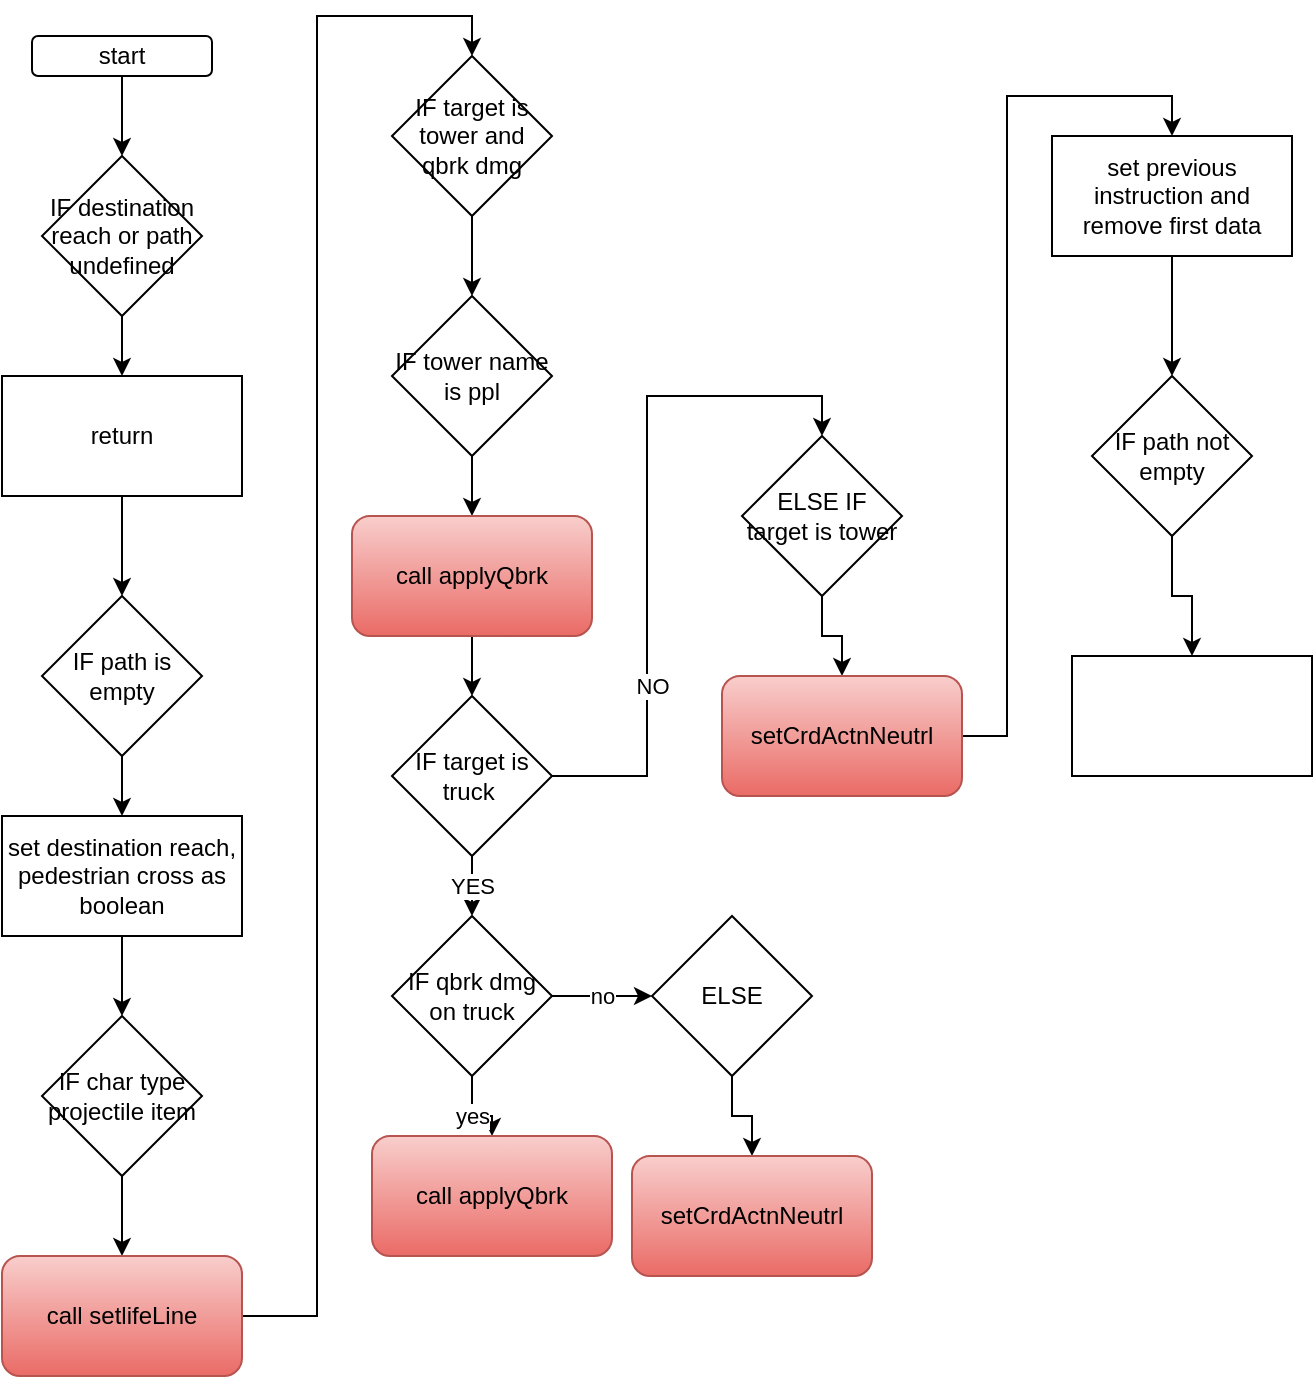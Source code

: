 <mxfile version="17.5.0" type="github">
  <diagram id="chV1Qz5ida8zbCcd0L86" name="Page-1">
    <mxGraphModel dx="1038" dy="579" grid="1" gridSize="10" guides="1" tooltips="1" connect="1" arrows="1" fold="1" page="1" pageScale="1" pageWidth="850" pageHeight="1100" math="0" shadow="0">
      <root>
        <mxCell id="0" />
        <mxCell id="1" parent="0" />
        <mxCell id="CWWnz-G8Me5Cu2oc-mr2-4" value="" style="edgeStyle=orthogonalEdgeStyle;rounded=0;orthogonalLoop=1;jettySize=auto;html=1;" edge="1" parent="1" source="CWWnz-G8Me5Cu2oc-mr2-1" target="CWWnz-G8Me5Cu2oc-mr2-2">
          <mxGeometry relative="1" as="geometry" />
        </mxCell>
        <mxCell id="CWWnz-G8Me5Cu2oc-mr2-1" value="start" style="rounded=1;whiteSpace=wrap;html=1;" vertex="1" parent="1">
          <mxGeometry x="80" y="30" width="90" height="20" as="geometry" />
        </mxCell>
        <mxCell id="CWWnz-G8Me5Cu2oc-mr2-5" value="" style="edgeStyle=orthogonalEdgeStyle;rounded=0;orthogonalLoop=1;jettySize=auto;html=1;" edge="1" parent="1" source="CWWnz-G8Me5Cu2oc-mr2-2" target="CWWnz-G8Me5Cu2oc-mr2-3">
          <mxGeometry relative="1" as="geometry" />
        </mxCell>
        <mxCell id="CWWnz-G8Me5Cu2oc-mr2-2" value="IF destination reach or path undefined" style="rhombus;whiteSpace=wrap;html=1;" vertex="1" parent="1">
          <mxGeometry x="85" y="90" width="80" height="80" as="geometry" />
        </mxCell>
        <mxCell id="CWWnz-G8Me5Cu2oc-mr2-7" value="" style="edgeStyle=orthogonalEdgeStyle;rounded=0;orthogonalLoop=1;jettySize=auto;html=1;" edge="1" parent="1" source="CWWnz-G8Me5Cu2oc-mr2-3" target="CWWnz-G8Me5Cu2oc-mr2-6">
          <mxGeometry relative="1" as="geometry" />
        </mxCell>
        <mxCell id="CWWnz-G8Me5Cu2oc-mr2-3" value="return" style="whiteSpace=wrap;html=1;" vertex="1" parent="1">
          <mxGeometry x="65" y="200" width="120" height="60" as="geometry" />
        </mxCell>
        <mxCell id="CWWnz-G8Me5Cu2oc-mr2-9" value="" style="edgeStyle=orthogonalEdgeStyle;rounded=0;orthogonalLoop=1;jettySize=auto;html=1;" edge="1" parent="1" source="CWWnz-G8Me5Cu2oc-mr2-6" target="CWWnz-G8Me5Cu2oc-mr2-8">
          <mxGeometry relative="1" as="geometry" />
        </mxCell>
        <mxCell id="CWWnz-G8Me5Cu2oc-mr2-6" value="IF path is empty" style="rhombus;whiteSpace=wrap;html=1;" vertex="1" parent="1">
          <mxGeometry x="85" y="310" width="80" height="80" as="geometry" />
        </mxCell>
        <mxCell id="CWWnz-G8Me5Cu2oc-mr2-11" value="" style="edgeStyle=orthogonalEdgeStyle;rounded=0;orthogonalLoop=1;jettySize=auto;html=1;" edge="1" parent="1" source="CWWnz-G8Me5Cu2oc-mr2-8" target="CWWnz-G8Me5Cu2oc-mr2-10">
          <mxGeometry relative="1" as="geometry" />
        </mxCell>
        <mxCell id="CWWnz-G8Me5Cu2oc-mr2-8" value="set destination reach,&lt;br&gt;pedestrian cross as boolean" style="whiteSpace=wrap;html=1;" vertex="1" parent="1">
          <mxGeometry x="65" y="420" width="120" height="60" as="geometry" />
        </mxCell>
        <mxCell id="CWWnz-G8Me5Cu2oc-mr2-17" value="" style="edgeStyle=orthogonalEdgeStyle;rounded=0;orthogonalLoop=1;jettySize=auto;html=1;" edge="1" parent="1" source="CWWnz-G8Me5Cu2oc-mr2-10" target="CWWnz-G8Me5Cu2oc-mr2-16">
          <mxGeometry relative="1" as="geometry" />
        </mxCell>
        <mxCell id="CWWnz-G8Me5Cu2oc-mr2-10" value="IF char type projectile item" style="rhombus;whiteSpace=wrap;html=1;" vertex="1" parent="1">
          <mxGeometry x="85" y="520" width="80" height="80" as="geometry" />
        </mxCell>
        <mxCell id="CWWnz-G8Me5Cu2oc-mr2-19" style="edgeStyle=orthogonalEdgeStyle;rounded=0;orthogonalLoop=1;jettySize=auto;html=1;entryX=0.5;entryY=0;entryDx=0;entryDy=0;" edge="1" parent="1" source="CWWnz-G8Me5Cu2oc-mr2-16" target="CWWnz-G8Me5Cu2oc-mr2-18">
          <mxGeometry relative="1" as="geometry" />
        </mxCell>
        <mxCell id="CWWnz-G8Me5Cu2oc-mr2-16" value="call&amp;nbsp;setlifeLine" style="rounded=1;whiteSpace=wrap;html=1;fillColor=#f8cecc;gradientColor=#ea6b66;strokeColor=#b85450;" vertex="1" parent="1">
          <mxGeometry x="65" y="640" width="120" height="60" as="geometry" />
        </mxCell>
        <mxCell id="CWWnz-G8Me5Cu2oc-mr2-21" value="" style="edgeStyle=orthogonalEdgeStyle;rounded=0;orthogonalLoop=1;jettySize=auto;html=1;" edge="1" parent="1" source="CWWnz-G8Me5Cu2oc-mr2-18" target="CWWnz-G8Me5Cu2oc-mr2-20">
          <mxGeometry relative="1" as="geometry" />
        </mxCell>
        <mxCell id="CWWnz-G8Me5Cu2oc-mr2-18" value="IF target is tower and qbrk dmg" style="rhombus;whiteSpace=wrap;html=1;" vertex="1" parent="1">
          <mxGeometry x="260" y="40" width="80" height="80" as="geometry" />
        </mxCell>
        <mxCell id="CWWnz-G8Me5Cu2oc-mr2-23" value="" style="edgeStyle=orthogonalEdgeStyle;rounded=0;orthogonalLoop=1;jettySize=auto;html=1;" edge="1" parent="1" source="CWWnz-G8Me5Cu2oc-mr2-20" target="CWWnz-G8Me5Cu2oc-mr2-22">
          <mxGeometry relative="1" as="geometry" />
        </mxCell>
        <mxCell id="CWWnz-G8Me5Cu2oc-mr2-20" value="IF tower name is ppl" style="rhombus;whiteSpace=wrap;html=1;" vertex="1" parent="1">
          <mxGeometry x="260" y="160" width="80" height="80" as="geometry" />
        </mxCell>
        <mxCell id="CWWnz-G8Me5Cu2oc-mr2-26" value="" style="edgeStyle=orthogonalEdgeStyle;rounded=0;orthogonalLoop=1;jettySize=auto;html=1;" edge="1" parent="1" source="CWWnz-G8Me5Cu2oc-mr2-22" target="CWWnz-G8Me5Cu2oc-mr2-24">
          <mxGeometry relative="1" as="geometry" />
        </mxCell>
        <mxCell id="CWWnz-G8Me5Cu2oc-mr2-22" value="call&amp;nbsp;applyQbrk" style="rounded=1;whiteSpace=wrap;html=1;fillColor=#f8cecc;gradientColor=#ea6b66;strokeColor=#b85450;" vertex="1" parent="1">
          <mxGeometry x="240" y="270" width="120" height="60" as="geometry" />
        </mxCell>
        <mxCell id="CWWnz-G8Me5Cu2oc-mr2-28" value="YES" style="edgeStyle=orthogonalEdgeStyle;rounded=0;orthogonalLoop=1;jettySize=auto;html=1;" edge="1" parent="1" source="CWWnz-G8Me5Cu2oc-mr2-24" target="CWWnz-G8Me5Cu2oc-mr2-27">
          <mxGeometry relative="1" as="geometry" />
        </mxCell>
        <mxCell id="CWWnz-G8Me5Cu2oc-mr2-40" style="edgeStyle=orthogonalEdgeStyle;rounded=0;orthogonalLoop=1;jettySize=auto;html=1;entryX=0.5;entryY=0;entryDx=0;entryDy=0;" edge="1" parent="1" source="CWWnz-G8Me5Cu2oc-mr2-24" target="CWWnz-G8Me5Cu2oc-mr2-38">
          <mxGeometry relative="1" as="geometry" />
        </mxCell>
        <mxCell id="CWWnz-G8Me5Cu2oc-mr2-41" value="NO" style="edgeLabel;html=1;align=center;verticalAlign=middle;resizable=0;points=[];" vertex="1" connectable="0" parent="CWWnz-G8Me5Cu2oc-mr2-40">
          <mxGeometry x="-0.464" y="-2" relative="1" as="geometry">
            <mxPoint as="offset" />
          </mxGeometry>
        </mxCell>
        <mxCell id="CWWnz-G8Me5Cu2oc-mr2-24" value="IF target is truck&amp;nbsp;" style="rhombus;whiteSpace=wrap;html=1;" vertex="1" parent="1">
          <mxGeometry x="260" y="360" width="80" height="80" as="geometry" />
        </mxCell>
        <mxCell id="CWWnz-G8Me5Cu2oc-mr2-30" value="yes" style="edgeStyle=orthogonalEdgeStyle;rounded=0;orthogonalLoop=1;jettySize=auto;html=1;" edge="1" parent="1" source="CWWnz-G8Me5Cu2oc-mr2-27" target="CWWnz-G8Me5Cu2oc-mr2-29">
          <mxGeometry relative="1" as="geometry" />
        </mxCell>
        <mxCell id="CWWnz-G8Me5Cu2oc-mr2-34" value="no" style="edgeStyle=orthogonalEdgeStyle;rounded=0;orthogonalLoop=1;jettySize=auto;html=1;" edge="1" parent="1" source="CWWnz-G8Me5Cu2oc-mr2-27" target="CWWnz-G8Me5Cu2oc-mr2-33">
          <mxGeometry relative="1" as="geometry" />
        </mxCell>
        <mxCell id="CWWnz-G8Me5Cu2oc-mr2-27" value="IF qbrk dmg on truck" style="rhombus;whiteSpace=wrap;html=1;" vertex="1" parent="1">
          <mxGeometry x="260" y="470" width="80" height="80" as="geometry" />
        </mxCell>
        <mxCell id="CWWnz-G8Me5Cu2oc-mr2-29" value="call&amp;nbsp;applyQbrk" style="rounded=1;whiteSpace=wrap;html=1;fillColor=#f8cecc;gradientColor=#ea6b66;strokeColor=#b85450;" vertex="1" parent="1">
          <mxGeometry x="250" y="580" width="120" height="60" as="geometry" />
        </mxCell>
        <mxCell id="CWWnz-G8Me5Cu2oc-mr2-36" value="" style="edgeStyle=orthogonalEdgeStyle;rounded=0;orthogonalLoop=1;jettySize=auto;html=1;" edge="1" parent="1" source="CWWnz-G8Me5Cu2oc-mr2-33" target="CWWnz-G8Me5Cu2oc-mr2-35">
          <mxGeometry relative="1" as="geometry" />
        </mxCell>
        <mxCell id="CWWnz-G8Me5Cu2oc-mr2-33" value="ELSE" style="rhombus;whiteSpace=wrap;html=1;" vertex="1" parent="1">
          <mxGeometry x="390" y="470" width="80" height="80" as="geometry" />
        </mxCell>
        <mxCell id="CWWnz-G8Me5Cu2oc-mr2-35" value="setCrdActnNeutrl" style="rounded=1;whiteSpace=wrap;html=1;fillColor=#f8cecc;gradientColor=#ea6b66;strokeColor=#b85450;" vertex="1" parent="1">
          <mxGeometry x="380" y="590" width="120" height="60" as="geometry" />
        </mxCell>
        <mxCell id="CWWnz-G8Me5Cu2oc-mr2-37" value="" style="edgeStyle=orthogonalEdgeStyle;rounded=0;orthogonalLoop=1;jettySize=auto;html=1;" edge="1" parent="1" source="CWWnz-G8Me5Cu2oc-mr2-38" target="CWWnz-G8Me5Cu2oc-mr2-39">
          <mxGeometry relative="1" as="geometry" />
        </mxCell>
        <mxCell id="CWWnz-G8Me5Cu2oc-mr2-38" value="ELSE IF target is tower" style="rhombus;whiteSpace=wrap;html=1;" vertex="1" parent="1">
          <mxGeometry x="435" y="230" width="80" height="80" as="geometry" />
        </mxCell>
        <mxCell id="CWWnz-G8Me5Cu2oc-mr2-44" style="edgeStyle=orthogonalEdgeStyle;rounded=0;orthogonalLoop=1;jettySize=auto;html=1;entryX=0.5;entryY=0;entryDx=0;entryDy=0;" edge="1" parent="1" source="CWWnz-G8Me5Cu2oc-mr2-39" target="CWWnz-G8Me5Cu2oc-mr2-43">
          <mxGeometry relative="1" as="geometry" />
        </mxCell>
        <mxCell id="CWWnz-G8Me5Cu2oc-mr2-39" value="setCrdActnNeutrl" style="rounded=1;whiteSpace=wrap;html=1;fillColor=#f8cecc;gradientColor=#ea6b66;strokeColor=#b85450;" vertex="1" parent="1">
          <mxGeometry x="425" y="350" width="120" height="60" as="geometry" />
        </mxCell>
        <mxCell id="CWWnz-G8Me5Cu2oc-mr2-46" value="" style="edgeStyle=orthogonalEdgeStyle;rounded=0;orthogonalLoop=1;jettySize=auto;html=1;" edge="1" parent="1" source="CWWnz-G8Me5Cu2oc-mr2-43" target="CWWnz-G8Me5Cu2oc-mr2-45">
          <mxGeometry relative="1" as="geometry" />
        </mxCell>
        <mxCell id="CWWnz-G8Me5Cu2oc-mr2-43" value="set previous instruction and remove first data" style="rounded=0;whiteSpace=wrap;html=1;" vertex="1" parent="1">
          <mxGeometry x="590" y="80" width="120" height="60" as="geometry" />
        </mxCell>
        <mxCell id="CWWnz-G8Me5Cu2oc-mr2-48" value="" style="edgeStyle=orthogonalEdgeStyle;rounded=0;orthogonalLoop=1;jettySize=auto;html=1;" edge="1" parent="1" source="CWWnz-G8Me5Cu2oc-mr2-45" target="CWWnz-G8Me5Cu2oc-mr2-47">
          <mxGeometry relative="1" as="geometry" />
        </mxCell>
        <mxCell id="CWWnz-G8Me5Cu2oc-mr2-45" value="IF path not empty" style="rhombus;whiteSpace=wrap;html=1;rounded=0;" vertex="1" parent="1">
          <mxGeometry x="610" y="200" width="80" height="80" as="geometry" />
        </mxCell>
        <mxCell id="CWWnz-G8Me5Cu2oc-mr2-47" value="" style="whiteSpace=wrap;html=1;rounded=0;" vertex="1" parent="1">
          <mxGeometry x="600" y="340" width="120" height="60" as="geometry" />
        </mxCell>
      </root>
    </mxGraphModel>
  </diagram>
</mxfile>
